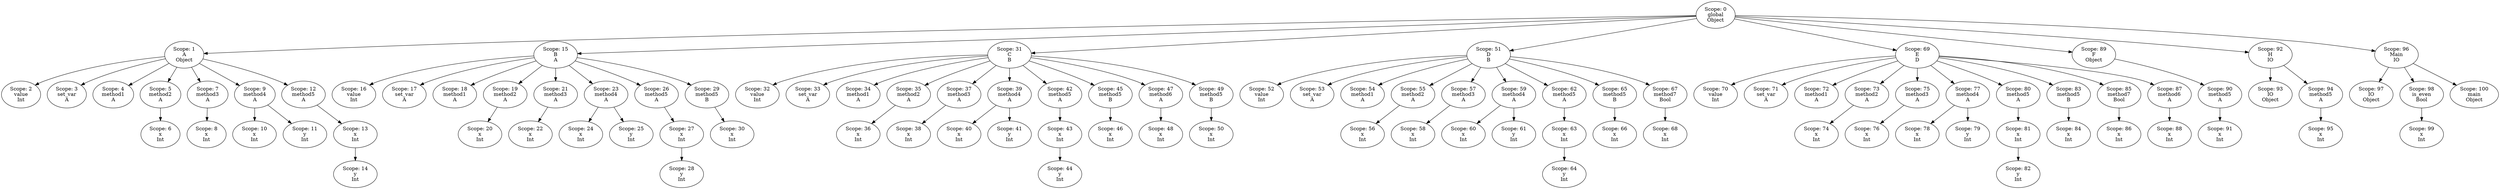 // SYMBOL TABLE
digraph {
	0 [label="Scope: 0
global
Object"]
	0 -> 1
	1 [label="Scope: 1
A
Object"]
	1 -> 2
	2 [label="Scope: 2
value
Int"]
	1 -> 3
	3 [label="Scope: 3
set_var
A"]
	1 -> 4
	4 [label="Scope: 4
method1
A"]
	1 -> 5
	5 [label="Scope: 5
method2
A"]
	5 -> 6
	6 [label="Scope: 6
x
Int"]
	1 -> 7
	7 [label="Scope: 7
method3
A"]
	7 -> 8
	8 [label="Scope: 8
x
Int"]
	1 -> 9
	9 [label="Scope: 9
method4
A"]
	9 -> 10
	10 [label="Scope: 10
x
Int"]
	9 -> 11
	11 [label="Scope: 11
y
Int"]
	1 -> 12
	12 [label="Scope: 12
method5
A"]
	12 -> 13
	13 [label="Scope: 13
x
Int"]
	13 -> 14
	14 [label="Scope: 14
y
Int"]
	0 -> 15
	15 [label="Scope: 15
B
A"]
	15 -> 16
	16 [label="Scope: 16
value
Int"]
	15 -> 17
	17 [label="Scope: 17
set_var
A"]
	15 -> 18
	18 [label="Scope: 18
method1
A"]
	15 -> 19
	19 [label="Scope: 19
method2
A"]
	19 -> 20
	20 [label="Scope: 20
x
Int"]
	15 -> 21
	21 [label="Scope: 21
method3
A"]
	21 -> 22
	22 [label="Scope: 22
x
Int"]
	15 -> 23
	23 [label="Scope: 23
method4
A"]
	23 -> 24
	24 [label="Scope: 24
x
Int"]
	23 -> 25
	25 [label="Scope: 25
y
Int"]
	15 -> 26
	26 [label="Scope: 26
method5
A"]
	26 -> 27
	27 [label="Scope: 27
x
Int"]
	27 -> 28
	28 [label="Scope: 28
y
Int"]
	15 -> 29
	29 [label="Scope: 29
method5
B"]
	29 -> 30
	30 [label="Scope: 30
x
Int"]
	0 -> 31
	31 [label="Scope: 31
C
B"]
	31 -> 32
	32 [label="Scope: 32
value
Int"]
	31 -> 33
	33 [label="Scope: 33
set_var
A"]
	31 -> 34
	34 [label="Scope: 34
method1
A"]
	31 -> 35
	35 [label="Scope: 35
method2
A"]
	35 -> 36
	36 [label="Scope: 36
x
Int"]
	31 -> 37
	37 [label="Scope: 37
method3
A"]
	37 -> 38
	38 [label="Scope: 38
x
Int"]
	31 -> 39
	39 [label="Scope: 39
method4
A"]
	39 -> 40
	40 [label="Scope: 40
x
Int"]
	39 -> 41
	41 [label="Scope: 41
y
Int"]
	31 -> 42
	42 [label="Scope: 42
method5
A"]
	42 -> 43
	43 [label="Scope: 43
x
Int"]
	43 -> 44
	44 [label="Scope: 44
y
Int"]
	31 -> 45
	45 [label="Scope: 45
method5
B"]
	45 -> 46
	46 [label="Scope: 46
x
Int"]
	31 -> 47
	47 [label="Scope: 47
method6
A"]
	47 -> 48
	48 [label="Scope: 48
x
Int"]
	31 -> 49
	49 [label="Scope: 49
method5
B"]
	49 -> 50
	50 [label="Scope: 50
x
Int"]
	0 -> 51
	51 [label="Scope: 51
D
B"]
	51 -> 52
	52 [label="Scope: 52
value
Int"]
	51 -> 53
	53 [label="Scope: 53
set_var
A"]
	51 -> 54
	54 [label="Scope: 54
method1
A"]
	51 -> 55
	55 [label="Scope: 55
method2
A"]
	55 -> 56
	56 [label="Scope: 56
x
Int"]
	51 -> 57
	57 [label="Scope: 57
method3
A"]
	57 -> 58
	58 [label="Scope: 58
x
Int"]
	51 -> 59
	59 [label="Scope: 59
method4
A"]
	59 -> 60
	60 [label="Scope: 60
x
Int"]
	59 -> 61
	61 [label="Scope: 61
y
Int"]
	51 -> 62
	62 [label="Scope: 62
method5
A"]
	62 -> 63
	63 [label="Scope: 63
x
Int"]
	63 -> 64
	64 [label="Scope: 64
y
Int"]
	51 -> 65
	65 [label="Scope: 65
method5
B"]
	65 -> 66
	66 [label="Scope: 66
x
Int"]
	51 -> 67
	67 [label="Scope: 67
method7
Bool"]
	67 -> 68
	68 [label="Scope: 68
x
Int"]
	0 -> 69
	69 [label="Scope: 69
E
D"]
	69 -> 70
	70 [label="Scope: 70
value
Int"]
	69 -> 71
	71 [label="Scope: 71
set_var
A"]
	69 -> 72
	72 [label="Scope: 72
method1
A"]
	69 -> 73
	73 [label="Scope: 73
method2
A"]
	73 -> 74
	74 [label="Scope: 74
x
Int"]
	69 -> 75
	75 [label="Scope: 75
method3
A"]
	75 -> 76
	76 [label="Scope: 76
x
Int"]
	69 -> 77
	77 [label="Scope: 77
method4
A"]
	77 -> 78
	78 [label="Scope: 78
x
Int"]
	77 -> 79
	79 [label="Scope: 79
y
Int"]
	69 -> 80
	80 [label="Scope: 80
method5
A"]
	80 -> 81
	81 [label="Scope: 81
x
Int"]
	81 -> 82
	82 [label="Scope: 82
y
Int"]
	69 -> 83
	83 [label="Scope: 83
method5
B"]
	83 -> 84
	84 [label="Scope: 84
x
Int"]
	69 -> 85
	85 [label="Scope: 85
method7
Bool"]
	85 -> 86
	86 [label="Scope: 86
x
Int"]
	69 -> 87
	87 [label="Scope: 87
method6
A"]
	87 -> 88
	88 [label="Scope: 88
x
Int"]
	0 -> 89
	89 [label="Scope: 89
F
Object"]
	89 -> 90
	90 [label="Scope: 90
method5
A"]
	90 -> 91
	91 [label="Scope: 91
x
Int"]
	0 -> 92
	92 [label="Scope: 92
H
IO"]
	92 -> 93
	93 [label="Scope: 93
IO
Object"]
	92 -> 94
	94 [label="Scope: 94
method5
A"]
	94 -> 95
	95 [label="Scope: 95
x
Int"]
	0 -> 96
	96 [label="Scope: 96
Main
IO"]
	96 -> 97
	97 [label="Scope: 97
IO
Object"]
	96 -> 98
	98 [label="Scope: 98
is_even
Bool"]
	98 -> 99
	99 [label="Scope: 99
x
Int"]
	96 -> 100
	100 [label="Scope: 100
main
Object"]
}
